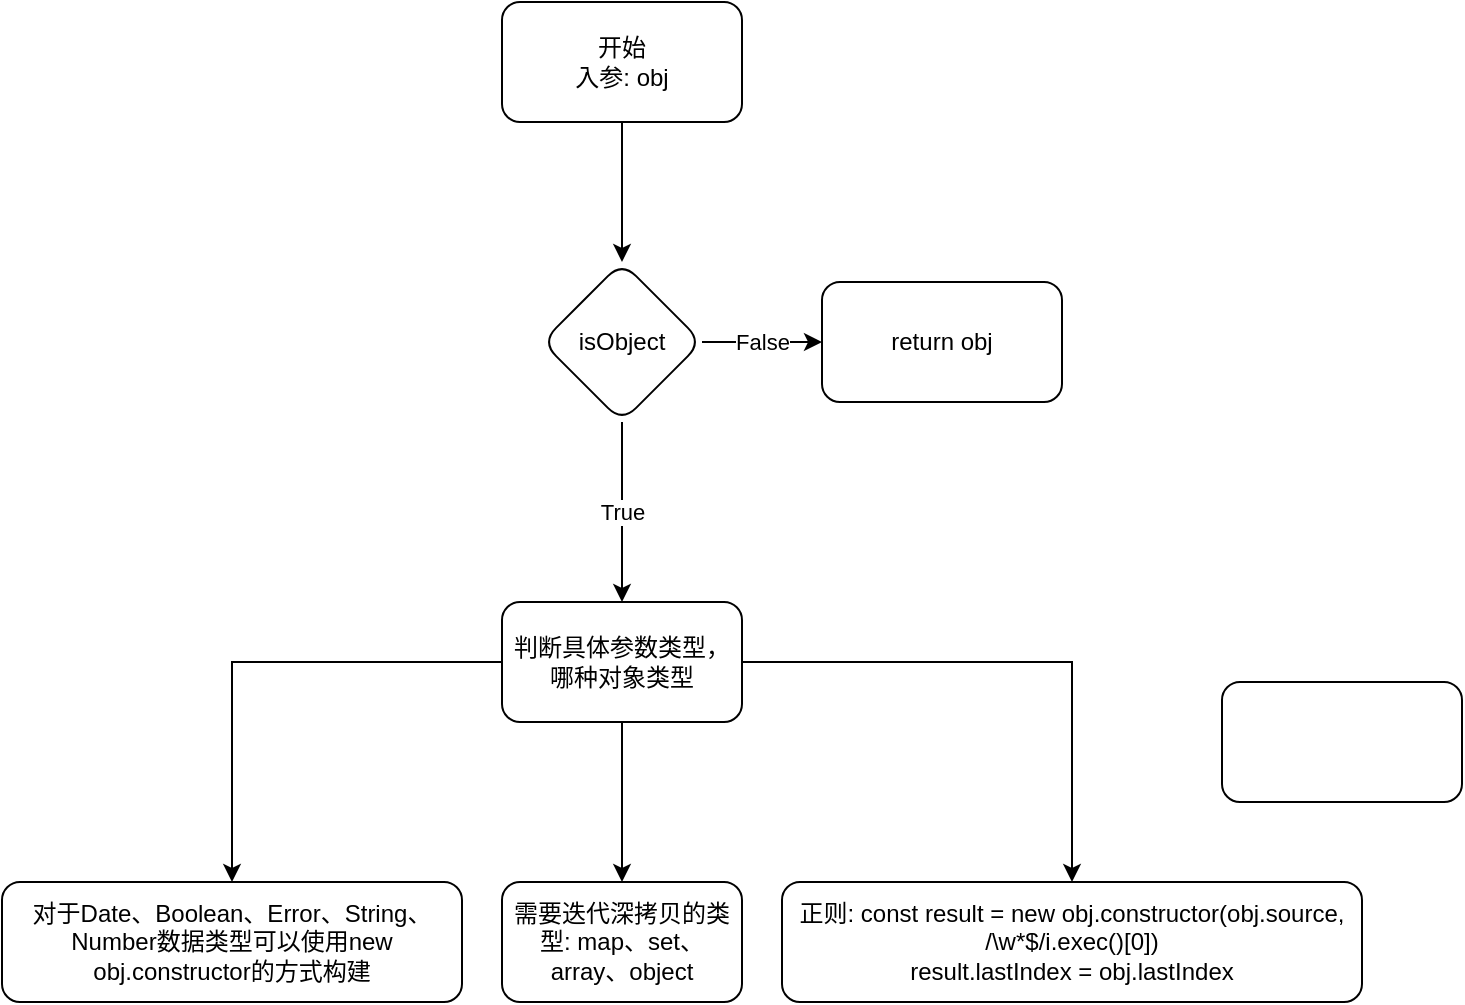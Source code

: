 <mxfile>
    <diagram id="edhpUKye_n-j7wTBjrFS" name="Page-1">
        <mxGraphModel dx="694" dy="567" grid="1" gridSize="10" guides="1" tooltips="1" connect="1" arrows="1" fold="1" page="0" pageScale="1" pageWidth="827" pageHeight="1169" math="0" shadow="0">
            <root>
                <mxCell id="0"/>
                <mxCell id="1" parent="0"/>
                <mxCell id="4" value="" style="edgeStyle=orthogonalEdgeStyle;rounded=0;orthogonalLoop=1;jettySize=auto;html=1;" parent="1" source="2" target="3" edge="1">
                    <mxGeometry relative="1" as="geometry"/>
                </mxCell>
                <mxCell id="2" value="开始&lt;br&gt;入参: obj" style="rounded=1;whiteSpace=wrap;html=1;" parent="1" vertex="1">
                    <mxGeometry x="460" y="30" width="120" height="60" as="geometry"/>
                </mxCell>
                <mxCell id="6" value="False" style="edgeStyle=orthogonalEdgeStyle;rounded=0;orthogonalLoop=1;jettySize=auto;html=1;" parent="1" source="3" target="5" edge="1">
                    <mxGeometry relative="1" as="geometry"/>
                </mxCell>
                <mxCell id="8" value="True" style="edgeStyle=orthogonalEdgeStyle;rounded=0;orthogonalLoop=1;jettySize=auto;html=1;" parent="1" source="3" target="7" edge="1">
                    <mxGeometry relative="1" as="geometry"/>
                </mxCell>
                <mxCell id="3" value="isObject" style="rhombus;whiteSpace=wrap;html=1;rounded=1;" parent="1" vertex="1">
                    <mxGeometry x="480" y="160" width="80" height="80" as="geometry"/>
                </mxCell>
                <mxCell id="5" value="return obj" style="whiteSpace=wrap;html=1;rounded=1;" parent="1" vertex="1">
                    <mxGeometry x="620" y="170" width="120" height="60" as="geometry"/>
                </mxCell>
                <mxCell id="10" value="" style="edgeStyle=orthogonalEdgeStyle;rounded=0;orthogonalLoop=1;jettySize=auto;html=1;" parent="1" source="7" target="9" edge="1">
                    <mxGeometry relative="1" as="geometry"/>
                </mxCell>
                <mxCell id="12" value="" style="edgeStyle=orthogonalEdgeStyle;rounded=0;orthogonalLoop=1;jettySize=auto;html=1;" parent="1" source="7" target="11" edge="1">
                    <mxGeometry relative="1" as="geometry"/>
                </mxCell>
                <mxCell id="14" value="" style="edgeStyle=orthogonalEdgeStyle;rounded=0;orthogonalLoop=1;jettySize=auto;html=1;" parent="1" source="7" target="13" edge="1">
                    <mxGeometry relative="1" as="geometry"/>
                </mxCell>
                <mxCell id="7" value="判断具体参数类型，哪种对象类型" style="whiteSpace=wrap;html=1;rounded=1;" parent="1" vertex="1">
                    <mxGeometry x="460" y="330" width="120" height="60" as="geometry"/>
                </mxCell>
                <mxCell id="9" value="需要迭代深拷贝的类型: map、set、array、object" style="whiteSpace=wrap;html=1;rounded=1;" parent="1" vertex="1">
                    <mxGeometry x="460" y="470" width="120" height="60" as="geometry"/>
                </mxCell>
                <mxCell id="11" value="对于Date、Boolean、Error、String、Number数据类型可以使用new obj.constructor的方式构建" style="whiteSpace=wrap;html=1;rounded=1;" parent="1" vertex="1">
                    <mxGeometry x="210" y="470" width="230" height="60" as="geometry"/>
                </mxCell>
                <mxCell id="13" value="正则: const result = new obj.constructor(obj.source, /\w*$/i.exec()[0])&lt;br&gt;result.lastIndex = obj.lastIndex&lt;br&gt;" style="whiteSpace=wrap;html=1;rounded=1;" parent="1" vertex="1">
                    <mxGeometry x="600" y="470" width="290" height="60" as="geometry"/>
                </mxCell>
                <mxCell id="15" value="" style="rounded=1;whiteSpace=wrap;html=1;" parent="1" vertex="1">
                    <mxGeometry x="820" y="370" width="120" height="60" as="geometry"/>
                </mxCell>
            </root>
        </mxGraphModel>
    </diagram>
</mxfile>